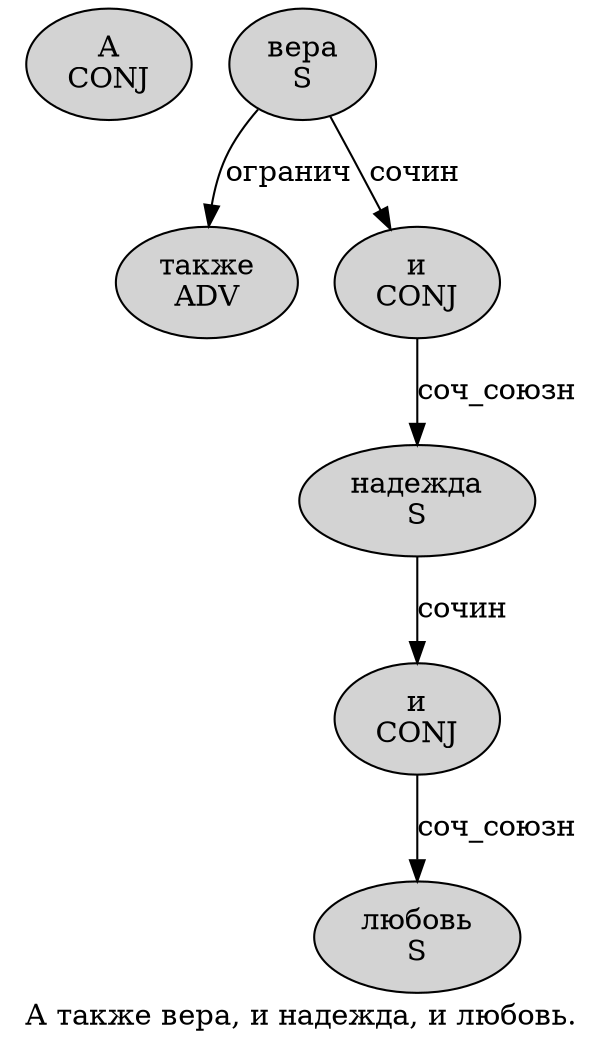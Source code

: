digraph SENTENCE_53 {
	graph [label="А также вера, и надежда, и любовь."]
	node [style=filled]
		0 [label="А
CONJ" color="" fillcolor=lightgray penwidth=1 shape=ellipse]
		1 [label="также
ADV" color="" fillcolor=lightgray penwidth=1 shape=ellipse]
		2 [label="вера
S" color="" fillcolor=lightgray penwidth=1 shape=ellipse]
		4 [label="и
CONJ" color="" fillcolor=lightgray penwidth=1 shape=ellipse]
		5 [label="надежда
S" color="" fillcolor=lightgray penwidth=1 shape=ellipse]
		7 [label="и
CONJ" color="" fillcolor=lightgray penwidth=1 shape=ellipse]
		8 [label="любовь
S" color="" fillcolor=lightgray penwidth=1 shape=ellipse]
			7 -> 8 [label="соч_союзн"]
			4 -> 5 [label="соч_союзн"]
			2 -> 1 [label="огранич"]
			2 -> 4 [label="сочин"]
			5 -> 7 [label="сочин"]
}
